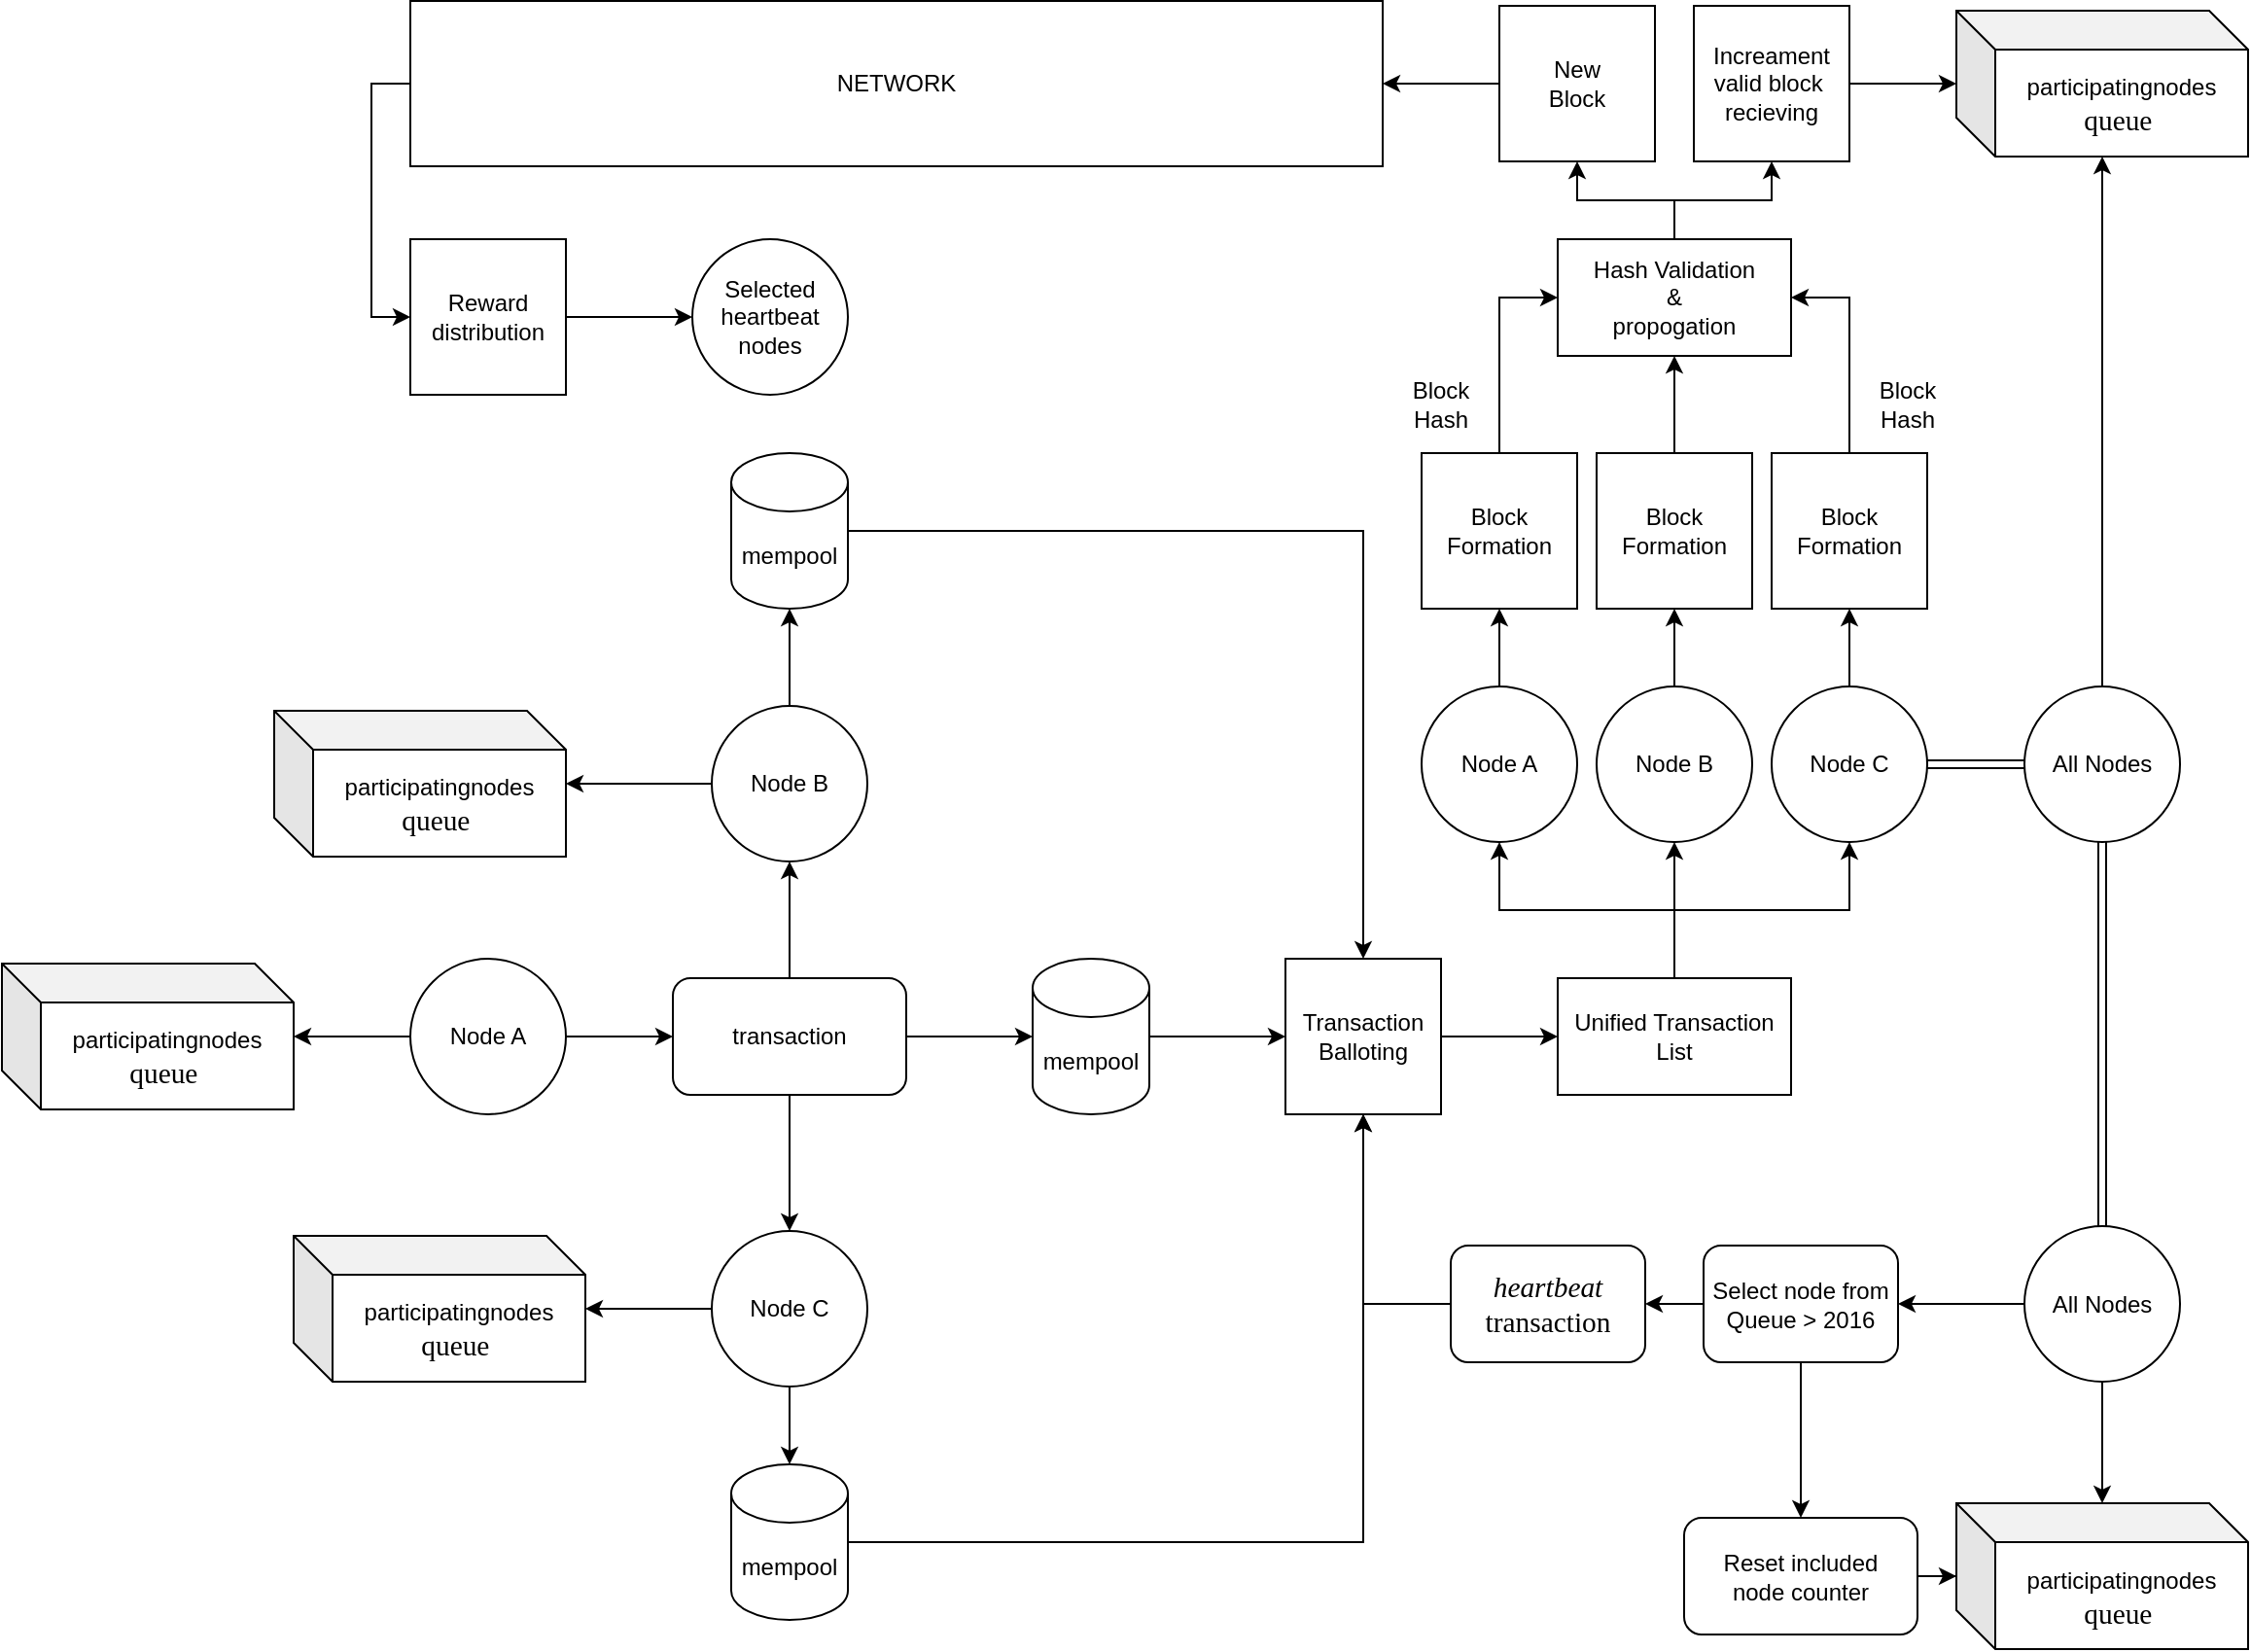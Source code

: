 <mxfile version="22.1.3" type="github">
  <diagram name="Page-1" id="N6Al-tnPbuuCqfEhSpLr">
    <mxGraphModel dx="2835" dy="1030" grid="1" gridSize="10" guides="1" tooltips="1" connect="1" arrows="1" fold="1" page="1" pageScale="1" pageWidth="850" pageHeight="1100" math="0" shadow="0">
      <root>
        <mxCell id="0" />
        <mxCell id="1" parent="0" />
        <mxCell id="dOHfjajs9Sj8GZZzcKHE-3" style="edgeStyle=orthogonalEdgeStyle;rounded=0;orthogonalLoop=1;jettySize=auto;html=1;" edge="1" parent="1" source="dOHfjajs9Sj8GZZzcKHE-1" target="dOHfjajs9Sj8GZZzcKHE-2">
          <mxGeometry relative="1" as="geometry" />
        </mxCell>
        <mxCell id="dOHfjajs9Sj8GZZzcKHE-50" value="" style="edgeStyle=orthogonalEdgeStyle;rounded=0;orthogonalLoop=1;jettySize=auto;html=1;" edge="1" parent="1" source="dOHfjajs9Sj8GZZzcKHE-1" target="dOHfjajs9Sj8GZZzcKHE-49">
          <mxGeometry relative="1" as="geometry" />
        </mxCell>
        <mxCell id="dOHfjajs9Sj8GZZzcKHE-1" value="Node A" style="ellipse;whiteSpace=wrap;html=1;aspect=fixed;" vertex="1" parent="1">
          <mxGeometry x="30" y="625" width="80" height="80" as="geometry" />
        </mxCell>
        <mxCell id="dOHfjajs9Sj8GZZzcKHE-7" style="edgeStyle=orthogonalEdgeStyle;rounded=0;orthogonalLoop=1;jettySize=auto;html=1;entryX=0.5;entryY=1;entryDx=0;entryDy=0;" edge="1" parent="1" source="dOHfjajs9Sj8GZZzcKHE-2" target="dOHfjajs9Sj8GZZzcKHE-4">
          <mxGeometry relative="1" as="geometry" />
        </mxCell>
        <mxCell id="dOHfjajs9Sj8GZZzcKHE-9" style="edgeStyle=orthogonalEdgeStyle;rounded=0;orthogonalLoop=1;jettySize=auto;html=1;entryX=0.5;entryY=0;entryDx=0;entryDy=0;" edge="1" parent="1" source="dOHfjajs9Sj8GZZzcKHE-2" target="dOHfjajs9Sj8GZZzcKHE-8">
          <mxGeometry relative="1" as="geometry" />
        </mxCell>
        <mxCell id="dOHfjajs9Sj8GZZzcKHE-2" value="transaction" style="rounded=1;whiteSpace=wrap;html=1;" vertex="1" parent="1">
          <mxGeometry x="165" y="635" width="120" height="60" as="geometry" />
        </mxCell>
        <mxCell id="dOHfjajs9Sj8GZZzcKHE-11" value="" style="edgeStyle=orthogonalEdgeStyle;rounded=0;orthogonalLoop=1;jettySize=auto;html=1;" edge="1" parent="1" source="dOHfjajs9Sj8GZZzcKHE-4" target="dOHfjajs9Sj8GZZzcKHE-10">
          <mxGeometry relative="1" as="geometry" />
        </mxCell>
        <mxCell id="dOHfjajs9Sj8GZZzcKHE-52" value="" style="edgeStyle=orthogonalEdgeStyle;rounded=0;orthogonalLoop=1;jettySize=auto;html=1;" edge="1" parent="1" source="dOHfjajs9Sj8GZZzcKHE-4">
          <mxGeometry relative="1" as="geometry">
            <mxPoint x="110" y="535" as="targetPoint" />
          </mxGeometry>
        </mxCell>
        <mxCell id="dOHfjajs9Sj8GZZzcKHE-4" value="Node B" style="ellipse;whiteSpace=wrap;html=1;aspect=fixed;" vertex="1" parent="1">
          <mxGeometry x="185" y="495" width="80" height="80" as="geometry" />
        </mxCell>
        <mxCell id="dOHfjajs9Sj8GZZzcKHE-16" value="" style="edgeStyle=orthogonalEdgeStyle;rounded=0;orthogonalLoop=1;jettySize=auto;html=1;" edge="1" parent="1" source="dOHfjajs9Sj8GZZzcKHE-5" target="dOHfjajs9Sj8GZZzcKHE-14">
          <mxGeometry relative="1" as="geometry" />
        </mxCell>
        <mxCell id="dOHfjajs9Sj8GZZzcKHE-5" value="mempool" style="shape=cylinder3;whiteSpace=wrap;html=1;boundedLbl=1;backgroundOutline=1;size=15;" vertex="1" parent="1">
          <mxGeometry x="350" y="625" width="60" height="80" as="geometry" />
        </mxCell>
        <mxCell id="dOHfjajs9Sj8GZZzcKHE-6" style="edgeStyle=orthogonalEdgeStyle;rounded=0;orthogonalLoop=1;jettySize=auto;html=1;entryX=0;entryY=0.5;entryDx=0;entryDy=0;entryPerimeter=0;" edge="1" parent="1" source="dOHfjajs9Sj8GZZzcKHE-2" target="dOHfjajs9Sj8GZZzcKHE-5">
          <mxGeometry relative="1" as="geometry" />
        </mxCell>
        <mxCell id="dOHfjajs9Sj8GZZzcKHE-13" value="" style="edgeStyle=orthogonalEdgeStyle;rounded=0;orthogonalLoop=1;jettySize=auto;html=1;" edge="1" parent="1" source="dOHfjajs9Sj8GZZzcKHE-8" target="dOHfjajs9Sj8GZZzcKHE-12">
          <mxGeometry relative="1" as="geometry" />
        </mxCell>
        <mxCell id="dOHfjajs9Sj8GZZzcKHE-54" value="" style="edgeStyle=orthogonalEdgeStyle;rounded=0;orthogonalLoop=1;jettySize=auto;html=1;" edge="1" parent="1" source="dOHfjajs9Sj8GZZzcKHE-8">
          <mxGeometry relative="1" as="geometry">
            <mxPoint x="120" y="805" as="targetPoint" />
          </mxGeometry>
        </mxCell>
        <mxCell id="dOHfjajs9Sj8GZZzcKHE-8" value="Node C" style="ellipse;whiteSpace=wrap;html=1;aspect=fixed;" vertex="1" parent="1">
          <mxGeometry x="185" y="765" width="80" height="80" as="geometry" />
        </mxCell>
        <mxCell id="dOHfjajs9Sj8GZZzcKHE-15" style="edgeStyle=orthogonalEdgeStyle;rounded=0;orthogonalLoop=1;jettySize=auto;html=1;" edge="1" parent="1" source="dOHfjajs9Sj8GZZzcKHE-10" target="dOHfjajs9Sj8GZZzcKHE-14">
          <mxGeometry relative="1" as="geometry" />
        </mxCell>
        <mxCell id="dOHfjajs9Sj8GZZzcKHE-10" value="mempool" style="shape=cylinder3;whiteSpace=wrap;html=1;boundedLbl=1;backgroundOutline=1;size=15;" vertex="1" parent="1">
          <mxGeometry x="195" y="365" width="60" height="80" as="geometry" />
        </mxCell>
        <mxCell id="dOHfjajs9Sj8GZZzcKHE-17" style="edgeStyle=orthogonalEdgeStyle;rounded=0;orthogonalLoop=1;jettySize=auto;html=1;entryX=0.5;entryY=1;entryDx=0;entryDy=0;" edge="1" parent="1" source="dOHfjajs9Sj8GZZzcKHE-12" target="dOHfjajs9Sj8GZZzcKHE-14">
          <mxGeometry relative="1" as="geometry" />
        </mxCell>
        <mxCell id="dOHfjajs9Sj8GZZzcKHE-12" value="mempool" style="shape=cylinder3;whiteSpace=wrap;html=1;boundedLbl=1;backgroundOutline=1;size=15;" vertex="1" parent="1">
          <mxGeometry x="195" y="885" width="60" height="80" as="geometry" />
        </mxCell>
        <mxCell id="dOHfjajs9Sj8GZZzcKHE-19" value="" style="edgeStyle=orthogonalEdgeStyle;rounded=0;orthogonalLoop=1;jettySize=auto;html=1;" edge="1" parent="1" source="dOHfjajs9Sj8GZZzcKHE-14" target="dOHfjajs9Sj8GZZzcKHE-18">
          <mxGeometry relative="1" as="geometry" />
        </mxCell>
        <mxCell id="dOHfjajs9Sj8GZZzcKHE-14" value="&lt;div&gt;Transaction Balloting&lt;/div&gt;" style="whiteSpace=wrap;html=1;aspect=fixed;" vertex="1" parent="1">
          <mxGeometry x="480" y="625" width="80" height="80" as="geometry" />
        </mxCell>
        <mxCell id="dOHfjajs9Sj8GZZzcKHE-27" style="edgeStyle=orthogonalEdgeStyle;rounded=0;orthogonalLoop=1;jettySize=auto;html=1;entryX=0.5;entryY=1;entryDx=0;entryDy=0;" edge="1" parent="1" source="dOHfjajs9Sj8GZZzcKHE-18" target="dOHfjajs9Sj8GZZzcKHE-20">
          <mxGeometry relative="1" as="geometry" />
        </mxCell>
        <mxCell id="dOHfjajs9Sj8GZZzcKHE-28" style="edgeStyle=orthogonalEdgeStyle;rounded=0;orthogonalLoop=1;jettySize=auto;html=1;entryX=0.5;entryY=1;entryDx=0;entryDy=0;" edge="1" parent="1" source="dOHfjajs9Sj8GZZzcKHE-18" target="dOHfjajs9Sj8GZZzcKHE-22">
          <mxGeometry relative="1" as="geometry" />
        </mxCell>
        <mxCell id="dOHfjajs9Sj8GZZzcKHE-29" style="edgeStyle=orthogonalEdgeStyle;rounded=0;orthogonalLoop=1;jettySize=auto;html=1;entryX=0.5;entryY=1;entryDx=0;entryDy=0;" edge="1" parent="1" source="dOHfjajs9Sj8GZZzcKHE-18" target="dOHfjajs9Sj8GZZzcKHE-21">
          <mxGeometry relative="1" as="geometry" />
        </mxCell>
        <mxCell id="dOHfjajs9Sj8GZZzcKHE-18" value="Unified Transaction&lt;br&gt;List" style="whiteSpace=wrap;html=1;" vertex="1" parent="1">
          <mxGeometry x="620" y="635" width="120" height="60" as="geometry" />
        </mxCell>
        <mxCell id="dOHfjajs9Sj8GZZzcKHE-31" value="" style="edgeStyle=orthogonalEdgeStyle;rounded=0;orthogonalLoop=1;jettySize=auto;html=1;" edge="1" parent="1" source="dOHfjajs9Sj8GZZzcKHE-20" target="dOHfjajs9Sj8GZZzcKHE-30">
          <mxGeometry relative="1" as="geometry" />
        </mxCell>
        <mxCell id="dOHfjajs9Sj8GZZzcKHE-20" value="Node A" style="ellipse;whiteSpace=wrap;html=1;aspect=fixed;" vertex="1" parent="1">
          <mxGeometry x="550" y="485" width="80" height="80" as="geometry" />
        </mxCell>
        <mxCell id="dOHfjajs9Sj8GZZzcKHE-35" value="" style="edgeStyle=orthogonalEdgeStyle;rounded=0;orthogonalLoop=1;jettySize=auto;html=1;" edge="1" parent="1" source="dOHfjajs9Sj8GZZzcKHE-21" target="dOHfjajs9Sj8GZZzcKHE-34">
          <mxGeometry relative="1" as="geometry" />
        </mxCell>
        <mxCell id="dOHfjajs9Sj8GZZzcKHE-67" value="" style="edgeStyle=orthogonalEdgeStyle;rounded=0;orthogonalLoop=1;jettySize=auto;html=1;shape=link;" edge="1" parent="1" source="dOHfjajs9Sj8GZZzcKHE-21" target="dOHfjajs9Sj8GZZzcKHE-59">
          <mxGeometry relative="1" as="geometry" />
        </mxCell>
        <mxCell id="dOHfjajs9Sj8GZZzcKHE-21" value="Node C" style="ellipse;whiteSpace=wrap;html=1;aspect=fixed;" vertex="1" parent="1">
          <mxGeometry x="730" y="485" width="80" height="80" as="geometry" />
        </mxCell>
        <mxCell id="dOHfjajs9Sj8GZZzcKHE-33" value="" style="edgeStyle=orthogonalEdgeStyle;rounded=0;orthogonalLoop=1;jettySize=auto;html=1;" edge="1" parent="1" source="dOHfjajs9Sj8GZZzcKHE-22" target="dOHfjajs9Sj8GZZzcKHE-32">
          <mxGeometry relative="1" as="geometry" />
        </mxCell>
        <mxCell id="dOHfjajs9Sj8GZZzcKHE-22" value="Node B" style="ellipse;whiteSpace=wrap;html=1;aspect=fixed;" vertex="1" parent="1">
          <mxGeometry x="640" y="485" width="80" height="80" as="geometry" />
        </mxCell>
        <mxCell id="dOHfjajs9Sj8GZZzcKHE-40" style="edgeStyle=orthogonalEdgeStyle;rounded=0;orthogonalLoop=1;jettySize=auto;html=1;entryX=0;entryY=0.5;entryDx=0;entryDy=0;" edge="1" parent="1" source="dOHfjajs9Sj8GZZzcKHE-30" target="dOHfjajs9Sj8GZZzcKHE-36">
          <mxGeometry relative="1" as="geometry" />
        </mxCell>
        <mxCell id="dOHfjajs9Sj8GZZzcKHE-30" value="Block&lt;br&gt;Formation" style="whiteSpace=wrap;html=1;aspect=fixed;" vertex="1" parent="1">
          <mxGeometry x="550" y="365" width="80" height="80" as="geometry" />
        </mxCell>
        <mxCell id="dOHfjajs9Sj8GZZzcKHE-41" value="" style="edgeStyle=orthogonalEdgeStyle;rounded=0;orthogonalLoop=1;jettySize=auto;html=1;" edge="1" parent="1" source="dOHfjajs9Sj8GZZzcKHE-32" target="dOHfjajs9Sj8GZZzcKHE-36">
          <mxGeometry relative="1" as="geometry" />
        </mxCell>
        <mxCell id="dOHfjajs9Sj8GZZzcKHE-32" value="Block&lt;br style=&quot;border-color: var(--border-color);&quot;&gt;Formation" style="whiteSpace=wrap;html=1;aspect=fixed;" vertex="1" parent="1">
          <mxGeometry x="640" y="365" width="80" height="80" as="geometry" />
        </mxCell>
        <mxCell id="dOHfjajs9Sj8GZZzcKHE-42" style="edgeStyle=orthogonalEdgeStyle;rounded=0;orthogonalLoop=1;jettySize=auto;html=1;entryX=1;entryY=0.5;entryDx=0;entryDy=0;" edge="1" parent="1" source="dOHfjajs9Sj8GZZzcKHE-34" target="dOHfjajs9Sj8GZZzcKHE-36">
          <mxGeometry relative="1" as="geometry" />
        </mxCell>
        <mxCell id="dOHfjajs9Sj8GZZzcKHE-34" value="Block&lt;br style=&quot;border-color: var(--border-color);&quot;&gt;Formation" style="whiteSpace=wrap;html=1;aspect=fixed;" vertex="1" parent="1">
          <mxGeometry x="730" y="365" width="80" height="80" as="geometry" />
        </mxCell>
        <mxCell id="dOHfjajs9Sj8GZZzcKHE-46" value="" style="edgeStyle=orthogonalEdgeStyle;rounded=0;orthogonalLoop=1;jettySize=auto;html=1;" edge="1" parent="1" source="dOHfjajs9Sj8GZZzcKHE-36" target="dOHfjajs9Sj8GZZzcKHE-45">
          <mxGeometry relative="1" as="geometry" />
        </mxCell>
        <mxCell id="dOHfjajs9Sj8GZZzcKHE-64" style="edgeStyle=orthogonalEdgeStyle;rounded=0;orthogonalLoop=1;jettySize=auto;html=1;" edge="1" parent="1" source="dOHfjajs9Sj8GZZzcKHE-36" target="dOHfjajs9Sj8GZZzcKHE-63">
          <mxGeometry relative="1" as="geometry" />
        </mxCell>
        <mxCell id="dOHfjajs9Sj8GZZzcKHE-36" value="Hash Validation&lt;br&gt;&amp;amp;&lt;br&gt;propogation" style="whiteSpace=wrap;html=1;" vertex="1" parent="1">
          <mxGeometry x="620" y="255" width="120" height="60" as="geometry" />
        </mxCell>
        <mxCell id="dOHfjajs9Sj8GZZzcKHE-43" value="Block&lt;br&gt;Hash" style="text;html=1;strokeColor=none;fillColor=none;align=center;verticalAlign=middle;whiteSpace=wrap;rounded=0;" vertex="1" parent="1">
          <mxGeometry x="770" y="325" width="60" height="30" as="geometry" />
        </mxCell>
        <mxCell id="dOHfjajs9Sj8GZZzcKHE-44" value="Block&lt;br&gt;Hash" style="text;html=1;strokeColor=none;fillColor=none;align=center;verticalAlign=middle;whiteSpace=wrap;rounded=0;" vertex="1" parent="1">
          <mxGeometry x="530" y="325" width="60" height="30" as="geometry" />
        </mxCell>
        <mxCell id="dOHfjajs9Sj8GZZzcKHE-48" value="" style="edgeStyle=orthogonalEdgeStyle;rounded=0;orthogonalLoop=1;jettySize=auto;html=1;" edge="1" parent="1" source="dOHfjajs9Sj8GZZzcKHE-45" target="dOHfjajs9Sj8GZZzcKHE-47">
          <mxGeometry relative="1" as="geometry" />
        </mxCell>
        <mxCell id="dOHfjajs9Sj8GZZzcKHE-45" value="New&lt;br&gt;Block" style="whiteSpace=wrap;html=1;aspect=fixed;" vertex="1" parent="1">
          <mxGeometry x="590" y="135" width="80" height="80" as="geometry" />
        </mxCell>
        <mxCell id="dOHfjajs9Sj8GZZzcKHE-84" style="edgeStyle=orthogonalEdgeStyle;rounded=0;orthogonalLoop=1;jettySize=auto;html=1;entryX=0;entryY=0.5;entryDx=0;entryDy=0;" edge="1" parent="1" source="dOHfjajs9Sj8GZZzcKHE-47" target="dOHfjajs9Sj8GZZzcKHE-83">
          <mxGeometry relative="1" as="geometry">
            <Array as="points">
              <mxPoint x="10" y="175" />
              <mxPoint x="10" y="295" />
            </Array>
          </mxGeometry>
        </mxCell>
        <mxCell id="dOHfjajs9Sj8GZZzcKHE-47" value="NETWORK" style="rounded=0;whiteSpace=wrap;html=1;" vertex="1" parent="1">
          <mxGeometry x="30" y="132.5" width="500" height="85" as="geometry" />
        </mxCell>
        <mxCell id="dOHfjajs9Sj8GZZzcKHE-49" value="&lt;div&gt;participatingnodes&lt;span style=&quot;font-size: 11.019pt; font-family: CIDFont;&quot;&gt; queue&amp;nbsp;&lt;/span&gt;&lt;/div&gt;" style="shape=cube;whiteSpace=wrap;html=1;boundedLbl=1;backgroundOutline=1;darkOpacity=0.05;darkOpacity2=0.1;" vertex="1" parent="1">
          <mxGeometry x="-180" y="627.5" width="150" height="75" as="geometry" />
        </mxCell>
        <mxCell id="dOHfjajs9Sj8GZZzcKHE-55" value="&lt;div&gt;participatingnodes&lt;span style=&quot;font-size: 11.019pt; font-family: CIDFont;&quot;&gt; queue&amp;nbsp;&lt;/span&gt;&lt;/div&gt;" style="shape=cube;whiteSpace=wrap;html=1;boundedLbl=1;backgroundOutline=1;darkOpacity=0.05;darkOpacity2=0.1;" vertex="1" parent="1">
          <mxGeometry x="-40" y="497.5" width="150" height="75" as="geometry" />
        </mxCell>
        <mxCell id="dOHfjajs9Sj8GZZzcKHE-56" value="&lt;div&gt;participatingnodes&lt;span style=&quot;font-size: 11.019pt; font-family: CIDFont;&quot;&gt; queue&amp;nbsp;&lt;/span&gt;&lt;/div&gt;" style="shape=cube;whiteSpace=wrap;html=1;boundedLbl=1;backgroundOutline=1;darkOpacity=0.05;darkOpacity2=0.1;" vertex="1" parent="1">
          <mxGeometry x="-30" y="767.5" width="150" height="75" as="geometry" />
        </mxCell>
        <mxCell id="dOHfjajs9Sj8GZZzcKHE-57" value="&lt;div&gt;participatingnodes&lt;span style=&quot;font-size: 11.019pt; font-family: CIDFont;&quot;&gt; queue&amp;nbsp;&lt;/span&gt;&lt;/div&gt;" style="shape=cube;whiteSpace=wrap;html=1;boundedLbl=1;backgroundOutline=1;darkOpacity=0.05;darkOpacity2=0.1;" vertex="1" parent="1">
          <mxGeometry x="825" y="137.5" width="150" height="75" as="geometry" />
        </mxCell>
        <mxCell id="dOHfjajs9Sj8GZZzcKHE-62" value="" style="edgeStyle=orthogonalEdgeStyle;rounded=0;orthogonalLoop=1;jettySize=auto;html=1;" edge="1" parent="1" source="dOHfjajs9Sj8GZZzcKHE-59" target="dOHfjajs9Sj8GZZzcKHE-57">
          <mxGeometry relative="1" as="geometry" />
        </mxCell>
        <mxCell id="dOHfjajs9Sj8GZZzcKHE-71" style="edgeStyle=orthogonalEdgeStyle;rounded=0;orthogonalLoop=1;jettySize=auto;html=1;entryX=0.5;entryY=0;entryDx=0;entryDy=0;shape=link;" edge="1" parent="1" source="dOHfjajs9Sj8GZZzcKHE-59" target="dOHfjajs9Sj8GZZzcKHE-68">
          <mxGeometry relative="1" as="geometry" />
        </mxCell>
        <mxCell id="dOHfjajs9Sj8GZZzcKHE-59" value="All Nodes" style="ellipse;whiteSpace=wrap;html=1;aspect=fixed;" vertex="1" parent="1">
          <mxGeometry x="860" y="485" width="80" height="80" as="geometry" />
        </mxCell>
        <mxCell id="dOHfjajs9Sj8GZZzcKHE-66" value="" style="edgeStyle=orthogonalEdgeStyle;rounded=0;orthogonalLoop=1;jettySize=auto;html=1;" edge="1" parent="1" source="dOHfjajs9Sj8GZZzcKHE-63" target="dOHfjajs9Sj8GZZzcKHE-57">
          <mxGeometry relative="1" as="geometry" />
        </mxCell>
        <mxCell id="dOHfjajs9Sj8GZZzcKHE-63" value="Increament&lt;br&gt;valid block&amp;nbsp;&lt;br&gt;recieving" style="whiteSpace=wrap;html=1;aspect=fixed;" vertex="1" parent="1">
          <mxGeometry x="690" y="135" width="80" height="80" as="geometry" />
        </mxCell>
        <mxCell id="dOHfjajs9Sj8GZZzcKHE-75" value="" style="edgeStyle=orthogonalEdgeStyle;rounded=0;orthogonalLoop=1;jettySize=auto;html=1;" edge="1" parent="1" source="dOHfjajs9Sj8GZZzcKHE-68" target="dOHfjajs9Sj8GZZzcKHE-74">
          <mxGeometry relative="1" as="geometry" />
        </mxCell>
        <mxCell id="dOHfjajs9Sj8GZZzcKHE-79" value="" style="edgeStyle=orthogonalEdgeStyle;rounded=0;orthogonalLoop=1;jettySize=auto;html=1;" edge="1" parent="1" source="dOHfjajs9Sj8GZZzcKHE-68" target="dOHfjajs9Sj8GZZzcKHE-78">
          <mxGeometry relative="1" as="geometry" />
        </mxCell>
        <mxCell id="dOHfjajs9Sj8GZZzcKHE-68" value="All Nodes" style="ellipse;whiteSpace=wrap;html=1;aspect=fixed;" vertex="1" parent="1">
          <mxGeometry x="860" y="762.5" width="80" height="80" as="geometry" />
        </mxCell>
        <mxCell id="dOHfjajs9Sj8GZZzcKHE-77" style="edgeStyle=orthogonalEdgeStyle;rounded=0;orthogonalLoop=1;jettySize=auto;html=1;entryX=0.5;entryY=1;entryDx=0;entryDy=0;" edge="1" parent="1" source="dOHfjajs9Sj8GZZzcKHE-73" target="dOHfjajs9Sj8GZZzcKHE-14">
          <mxGeometry relative="1" as="geometry" />
        </mxCell>
        <mxCell id="dOHfjajs9Sj8GZZzcKHE-73" value="&lt;div&gt; &lt;span style=&quot;font-size: 11.019pt; font-family: CIDFont; font-style: italic;&quot;&gt;heartbeat&lt;/span&gt;&lt;span style=&quot;font-size: 11.019pt; font-family: CIDFont;&quot;&gt; transaction&lt;/span&gt;&lt;/div&gt;" style="rounded=1;whiteSpace=wrap;html=1;" vertex="1" parent="1">
          <mxGeometry x="565" y="772.5" width="100" height="60" as="geometry" />
        </mxCell>
        <mxCell id="dOHfjajs9Sj8GZZzcKHE-76" value="" style="edgeStyle=orthogonalEdgeStyle;rounded=0;orthogonalLoop=1;jettySize=auto;html=1;" edge="1" parent="1" source="dOHfjajs9Sj8GZZzcKHE-74" target="dOHfjajs9Sj8GZZzcKHE-73">
          <mxGeometry relative="1" as="geometry" />
        </mxCell>
        <mxCell id="dOHfjajs9Sj8GZZzcKHE-81" value="" style="edgeStyle=orthogonalEdgeStyle;rounded=0;orthogonalLoop=1;jettySize=auto;html=1;" edge="1" parent="1" source="dOHfjajs9Sj8GZZzcKHE-74" target="dOHfjajs9Sj8GZZzcKHE-80">
          <mxGeometry relative="1" as="geometry" />
        </mxCell>
        <mxCell id="dOHfjajs9Sj8GZZzcKHE-74" value="Select node from Queue &amp;gt; 2016" style="rounded=1;whiteSpace=wrap;html=1;" vertex="1" parent="1">
          <mxGeometry x="695" y="772.5" width="100" height="60" as="geometry" />
        </mxCell>
        <mxCell id="dOHfjajs9Sj8GZZzcKHE-78" value="&lt;div&gt;participatingnodes&lt;span style=&quot;font-size: 11.019pt; font-family: CIDFont;&quot;&gt; queue&amp;nbsp;&lt;/span&gt;&lt;/div&gt;" style="shape=cube;whiteSpace=wrap;html=1;boundedLbl=1;backgroundOutline=1;darkOpacity=0.05;darkOpacity2=0.1;" vertex="1" parent="1">
          <mxGeometry x="825" y="905" width="150" height="75" as="geometry" />
        </mxCell>
        <mxCell id="dOHfjajs9Sj8GZZzcKHE-82" value="" style="edgeStyle=orthogonalEdgeStyle;rounded=0;orthogonalLoop=1;jettySize=auto;html=1;" edge="1" parent="1" source="dOHfjajs9Sj8GZZzcKHE-80" target="dOHfjajs9Sj8GZZzcKHE-78">
          <mxGeometry relative="1" as="geometry" />
        </mxCell>
        <mxCell id="dOHfjajs9Sj8GZZzcKHE-80" value="Reset included &lt;br&gt;node counter" style="whiteSpace=wrap;html=1;rounded=1;" vertex="1" parent="1">
          <mxGeometry x="685" y="912.5" width="120" height="60" as="geometry" />
        </mxCell>
        <mxCell id="dOHfjajs9Sj8GZZzcKHE-87" value="" style="edgeStyle=orthogonalEdgeStyle;rounded=0;orthogonalLoop=1;jettySize=auto;html=1;" edge="1" parent="1" source="dOHfjajs9Sj8GZZzcKHE-83" target="dOHfjajs9Sj8GZZzcKHE-86">
          <mxGeometry relative="1" as="geometry" />
        </mxCell>
        <mxCell id="dOHfjajs9Sj8GZZzcKHE-83" value="Reward distribution" style="whiteSpace=wrap;html=1;aspect=fixed;" vertex="1" parent="1">
          <mxGeometry x="30" y="255" width="80" height="80" as="geometry" />
        </mxCell>
        <mxCell id="dOHfjajs9Sj8GZZzcKHE-86" value="Selected&lt;br&gt;heartbeat&lt;br&gt;nodes" style="ellipse;whiteSpace=wrap;html=1;aspect=fixed;" vertex="1" parent="1">
          <mxGeometry x="175" y="255" width="80" height="80" as="geometry" />
        </mxCell>
      </root>
    </mxGraphModel>
  </diagram>
</mxfile>
